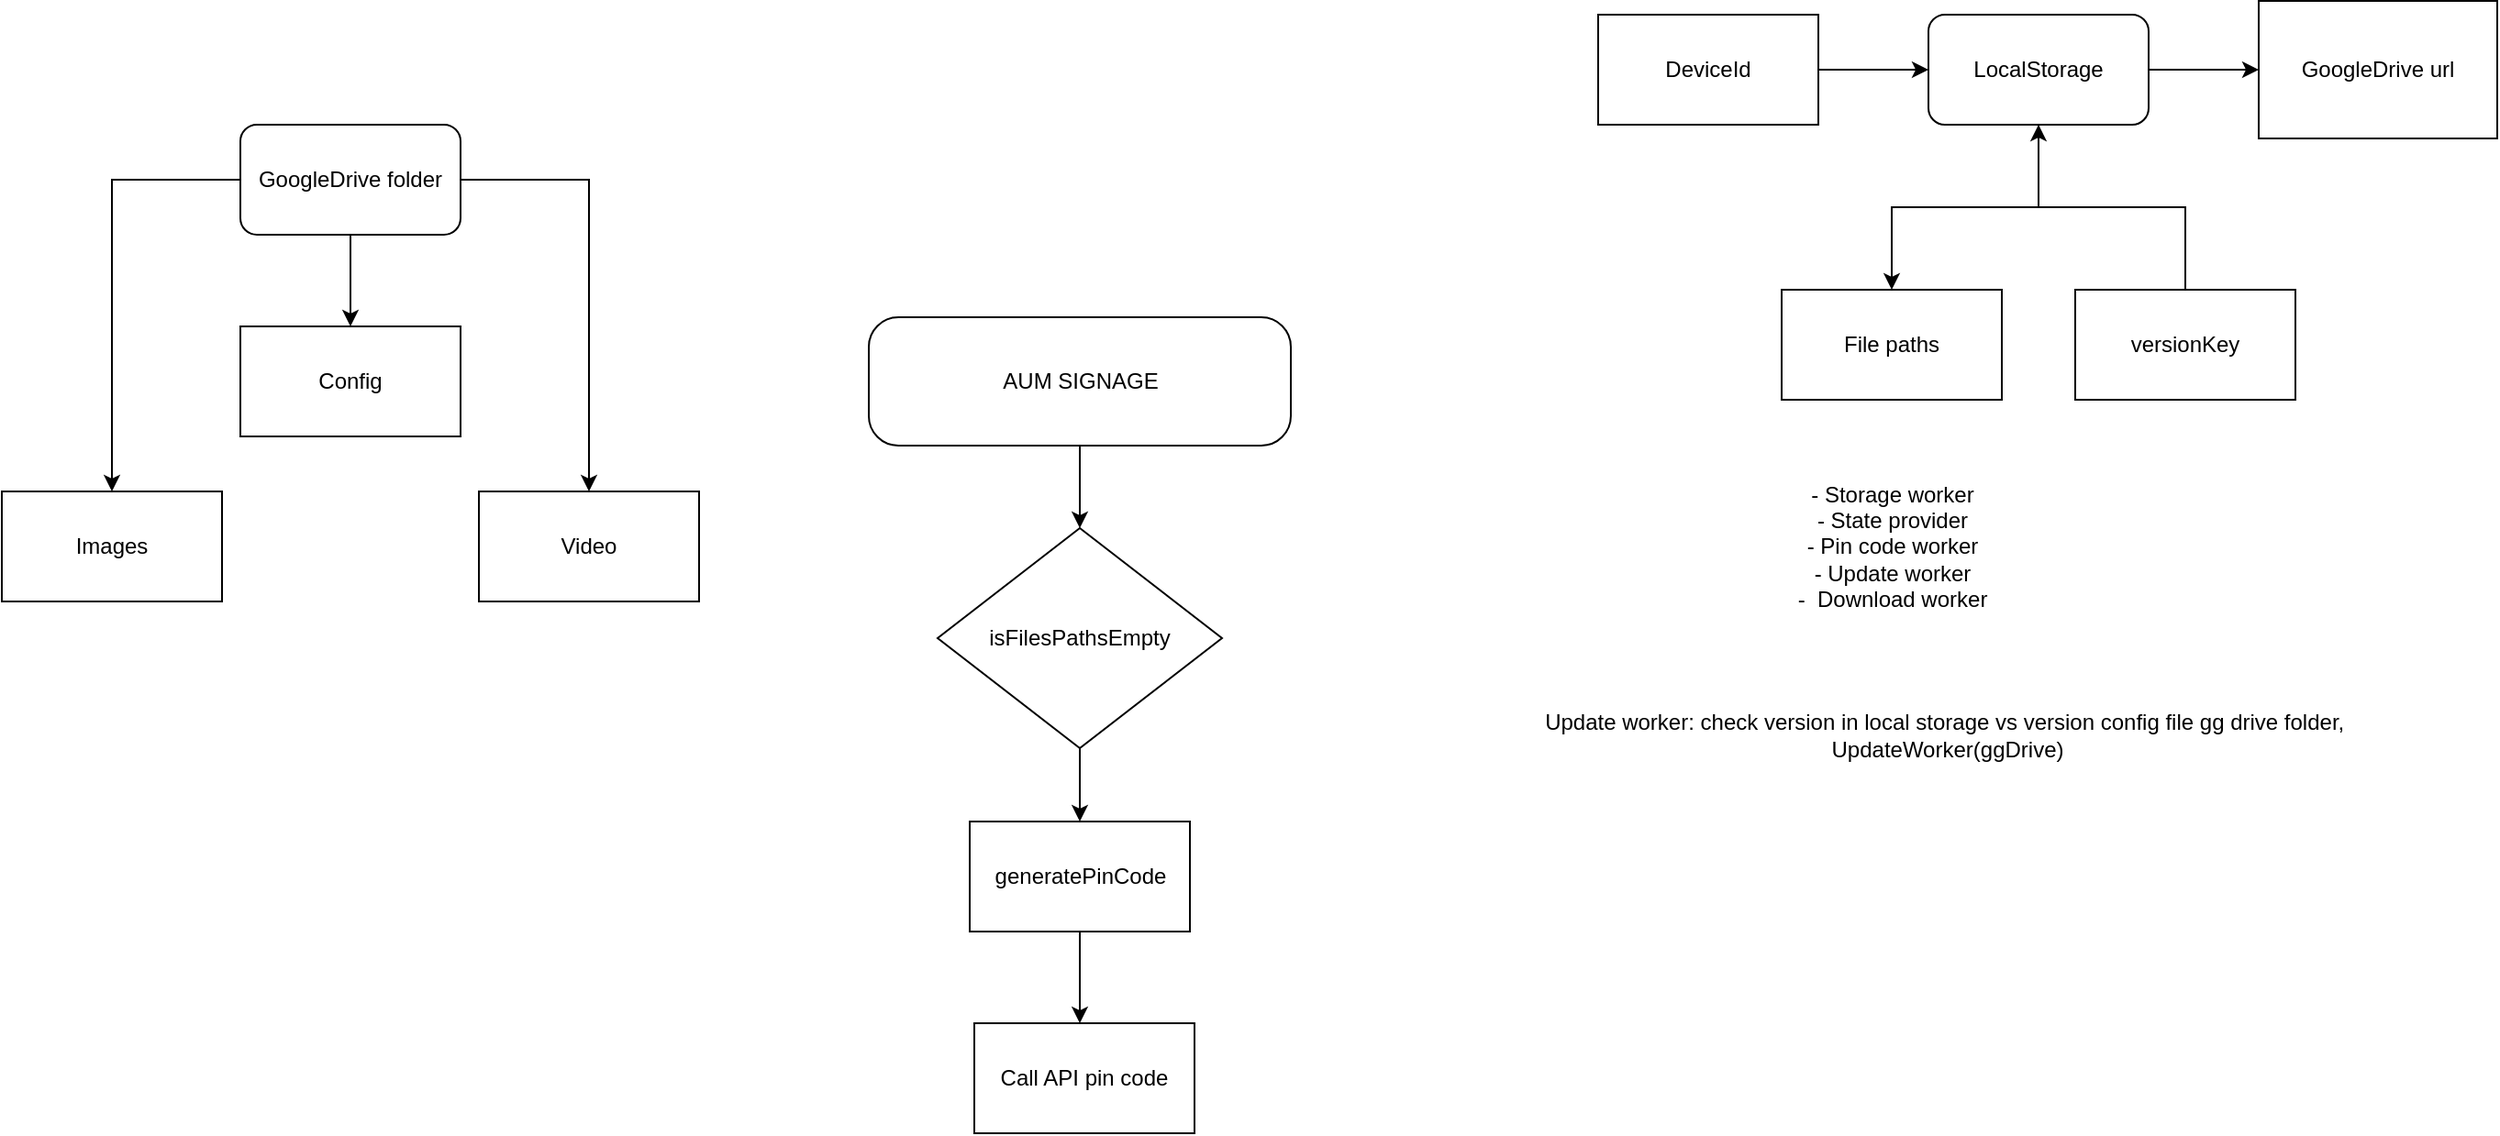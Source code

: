 <mxfile version="24.3.0" type="github">
  <diagram name="Page-1" id="nR-iWPX9_vKNB3D5XcO9">
    <mxGraphModel dx="3079" dy="817" grid="1" gridSize="10" guides="1" tooltips="1" connect="1" arrows="1" fold="1" page="1" pageScale="1" pageWidth="1700" pageHeight="1100" math="0" shadow="0">
      <root>
        <mxCell id="0" />
        <mxCell id="1" parent="0" />
        <mxCell id="cQaI95-kwXlJx49ETvS1-9" style="edgeStyle=orthogonalEdgeStyle;rounded=0;orthogonalLoop=1;jettySize=auto;html=1;" edge="1" parent="1" source="cQaI95-kwXlJx49ETvS1-2" target="cQaI95-kwXlJx49ETvS1-8">
          <mxGeometry relative="1" as="geometry" />
        </mxCell>
        <mxCell id="cQaI95-kwXlJx49ETvS1-2" value="AUM SIGNAGE" style="rounded=1;whiteSpace=wrap;html=1;arcSize=23;" vertex="1" parent="1">
          <mxGeometry x="442.5" y="215" width="230" height="70" as="geometry" />
        </mxCell>
        <mxCell id="cQaI95-kwXlJx49ETvS1-33" style="edgeStyle=orthogonalEdgeStyle;rounded=0;orthogonalLoop=1;jettySize=auto;html=1;" edge="1" parent="1" source="cQaI95-kwXlJx49ETvS1-8" target="cQaI95-kwXlJx49ETvS1-28">
          <mxGeometry relative="1" as="geometry" />
        </mxCell>
        <mxCell id="cQaI95-kwXlJx49ETvS1-8" value="isFilesPathsEmpty" style="rhombus;whiteSpace=wrap;html=1;" vertex="1" parent="1">
          <mxGeometry x="480" y="330" width="155" height="120" as="geometry" />
        </mxCell>
        <mxCell id="cQaI95-kwXlJx49ETvS1-10" value="Config" style="rounded=0;whiteSpace=wrap;html=1;" vertex="1" parent="1">
          <mxGeometry x="100" y="220" width="120" height="60" as="geometry" />
        </mxCell>
        <mxCell id="cQaI95-kwXlJx49ETvS1-11" value="Images" style="rounded=0;whiteSpace=wrap;html=1;" vertex="1" parent="1">
          <mxGeometry x="-30" y="310" width="120" height="60" as="geometry" />
        </mxCell>
        <mxCell id="cQaI95-kwXlJx49ETvS1-12" value="Video" style="rounded=0;whiteSpace=wrap;html=1;" vertex="1" parent="1">
          <mxGeometry x="230" y="310" width="120" height="60" as="geometry" />
        </mxCell>
        <mxCell id="cQaI95-kwXlJx49ETvS1-13" value="GoogleDrive url" style="rounded=0;whiteSpace=wrap;html=1;" vertex="1" parent="1">
          <mxGeometry x="1200" y="42.5" width="130" height="75" as="geometry" />
        </mxCell>
        <mxCell id="cQaI95-kwXlJx49ETvS1-15" style="edgeStyle=orthogonalEdgeStyle;rounded=0;orthogonalLoop=1;jettySize=auto;html=1;" edge="1" parent="1" source="cQaI95-kwXlJx49ETvS1-14" target="cQaI95-kwXlJx49ETvS1-13">
          <mxGeometry relative="1" as="geometry" />
        </mxCell>
        <mxCell id="cQaI95-kwXlJx49ETvS1-17" style="edgeStyle=orthogonalEdgeStyle;rounded=0;orthogonalLoop=1;jettySize=auto;html=1;" edge="1" parent="1" source="cQaI95-kwXlJx49ETvS1-14" target="cQaI95-kwXlJx49ETvS1-16">
          <mxGeometry relative="1" as="geometry" />
        </mxCell>
        <mxCell id="cQaI95-kwXlJx49ETvS1-14" value="LocalStorage" style="rounded=1;whiteSpace=wrap;html=1;" vertex="1" parent="1">
          <mxGeometry x="1020" y="50" width="120" height="60" as="geometry" />
        </mxCell>
        <mxCell id="cQaI95-kwXlJx49ETvS1-16" value="File paths" style="rounded=0;whiteSpace=wrap;html=1;" vertex="1" parent="1">
          <mxGeometry x="940" y="200" width="120" height="60" as="geometry" />
        </mxCell>
        <mxCell id="cQaI95-kwXlJx49ETvS1-19" style="edgeStyle=orthogonalEdgeStyle;rounded=0;orthogonalLoop=1;jettySize=auto;html=1;entryX=0;entryY=0.5;entryDx=0;entryDy=0;" edge="1" parent="1" source="cQaI95-kwXlJx49ETvS1-18" target="cQaI95-kwXlJx49ETvS1-14">
          <mxGeometry relative="1" as="geometry" />
        </mxCell>
        <mxCell id="cQaI95-kwXlJx49ETvS1-18" value="DeviceId" style="rounded=0;whiteSpace=wrap;html=1;" vertex="1" parent="1">
          <mxGeometry x="840" y="50" width="120" height="60" as="geometry" />
        </mxCell>
        <mxCell id="cQaI95-kwXlJx49ETvS1-21" style="edgeStyle=orthogonalEdgeStyle;rounded=0;orthogonalLoop=1;jettySize=auto;html=1;" edge="1" parent="1" source="cQaI95-kwXlJx49ETvS1-20" target="cQaI95-kwXlJx49ETvS1-14">
          <mxGeometry relative="1" as="geometry" />
        </mxCell>
        <mxCell id="cQaI95-kwXlJx49ETvS1-20" value="versionKey" style="rounded=0;whiteSpace=wrap;html=1;" vertex="1" parent="1">
          <mxGeometry x="1100" y="200" width="120" height="60" as="geometry" />
        </mxCell>
        <mxCell id="cQaI95-kwXlJx49ETvS1-23" style="edgeStyle=orthogonalEdgeStyle;rounded=0;orthogonalLoop=1;jettySize=auto;html=1;" edge="1" parent="1" source="cQaI95-kwXlJx49ETvS1-22" target="cQaI95-kwXlJx49ETvS1-10">
          <mxGeometry relative="1" as="geometry" />
        </mxCell>
        <mxCell id="cQaI95-kwXlJx49ETvS1-25" style="edgeStyle=orthogonalEdgeStyle;rounded=0;orthogonalLoop=1;jettySize=auto;html=1;entryX=0.5;entryY=0;entryDx=0;entryDy=0;" edge="1" parent="1" source="cQaI95-kwXlJx49ETvS1-22" target="cQaI95-kwXlJx49ETvS1-11">
          <mxGeometry relative="1" as="geometry" />
        </mxCell>
        <mxCell id="cQaI95-kwXlJx49ETvS1-26" style="edgeStyle=orthogonalEdgeStyle;rounded=0;orthogonalLoop=1;jettySize=auto;html=1;" edge="1" parent="1" source="cQaI95-kwXlJx49ETvS1-22" target="cQaI95-kwXlJx49ETvS1-12">
          <mxGeometry relative="1" as="geometry">
            <Array as="points">
              <mxPoint x="290" y="140" />
            </Array>
          </mxGeometry>
        </mxCell>
        <mxCell id="cQaI95-kwXlJx49ETvS1-22" value="GoogleDrive folder" style="rounded=1;whiteSpace=wrap;html=1;" vertex="1" parent="1">
          <mxGeometry x="100" y="110" width="120" height="60" as="geometry" />
        </mxCell>
        <mxCell id="cQaI95-kwXlJx49ETvS1-34" style="edgeStyle=orthogonalEdgeStyle;rounded=0;orthogonalLoop=1;jettySize=auto;html=1;" edge="1" parent="1" source="cQaI95-kwXlJx49ETvS1-28">
          <mxGeometry relative="1" as="geometry">
            <mxPoint x="557.5" y="600" as="targetPoint" />
          </mxGeometry>
        </mxCell>
        <mxCell id="cQaI95-kwXlJx49ETvS1-28" value="generatePinCode" style="rounded=0;whiteSpace=wrap;html=1;" vertex="1" parent="1">
          <mxGeometry x="497.5" y="490" width="120" height="60" as="geometry" />
        </mxCell>
        <mxCell id="cQaI95-kwXlJx49ETvS1-30" value="- Storage worker&lt;div&gt;- State provider&lt;/div&gt;&lt;div&gt;- Pin code worker&lt;/div&gt;&lt;div&gt;&lt;span style=&quot;background-color: initial;&quot;&gt;- Update worker&lt;/span&gt;&lt;br&gt;&lt;/div&gt;&lt;div&gt;&lt;span style=&quot;background-color: initial;&quot;&gt;-&amp;nbsp; Download worker&lt;/span&gt;&lt;/div&gt;" style="text;html=1;align=center;verticalAlign=middle;resizable=0;points=[];autosize=1;strokeColor=none;fillColor=none;" vertex="1" parent="1">
          <mxGeometry x="935" y="295" width="130" height="90" as="geometry" />
        </mxCell>
        <mxCell id="cQaI95-kwXlJx49ETvS1-35" value="Call API pin code" style="rounded=0;whiteSpace=wrap;html=1;" vertex="1" parent="1">
          <mxGeometry x="500" y="600" width="120" height="60" as="geometry" />
        </mxCell>
        <mxCell id="cQaI95-kwXlJx49ETvS1-38" value="Update worker: check version in local storage vs version config file gg drive folder,&amp;nbsp;&lt;div&gt;UpdateWorker(ggDrive)&lt;/div&gt;" style="text;html=1;align=center;verticalAlign=middle;resizable=0;points=[];autosize=1;strokeColor=none;fillColor=none;" vertex="1" parent="1">
          <mxGeometry x="800" y="423" width="460" height="40" as="geometry" />
        </mxCell>
      </root>
    </mxGraphModel>
  </diagram>
</mxfile>
